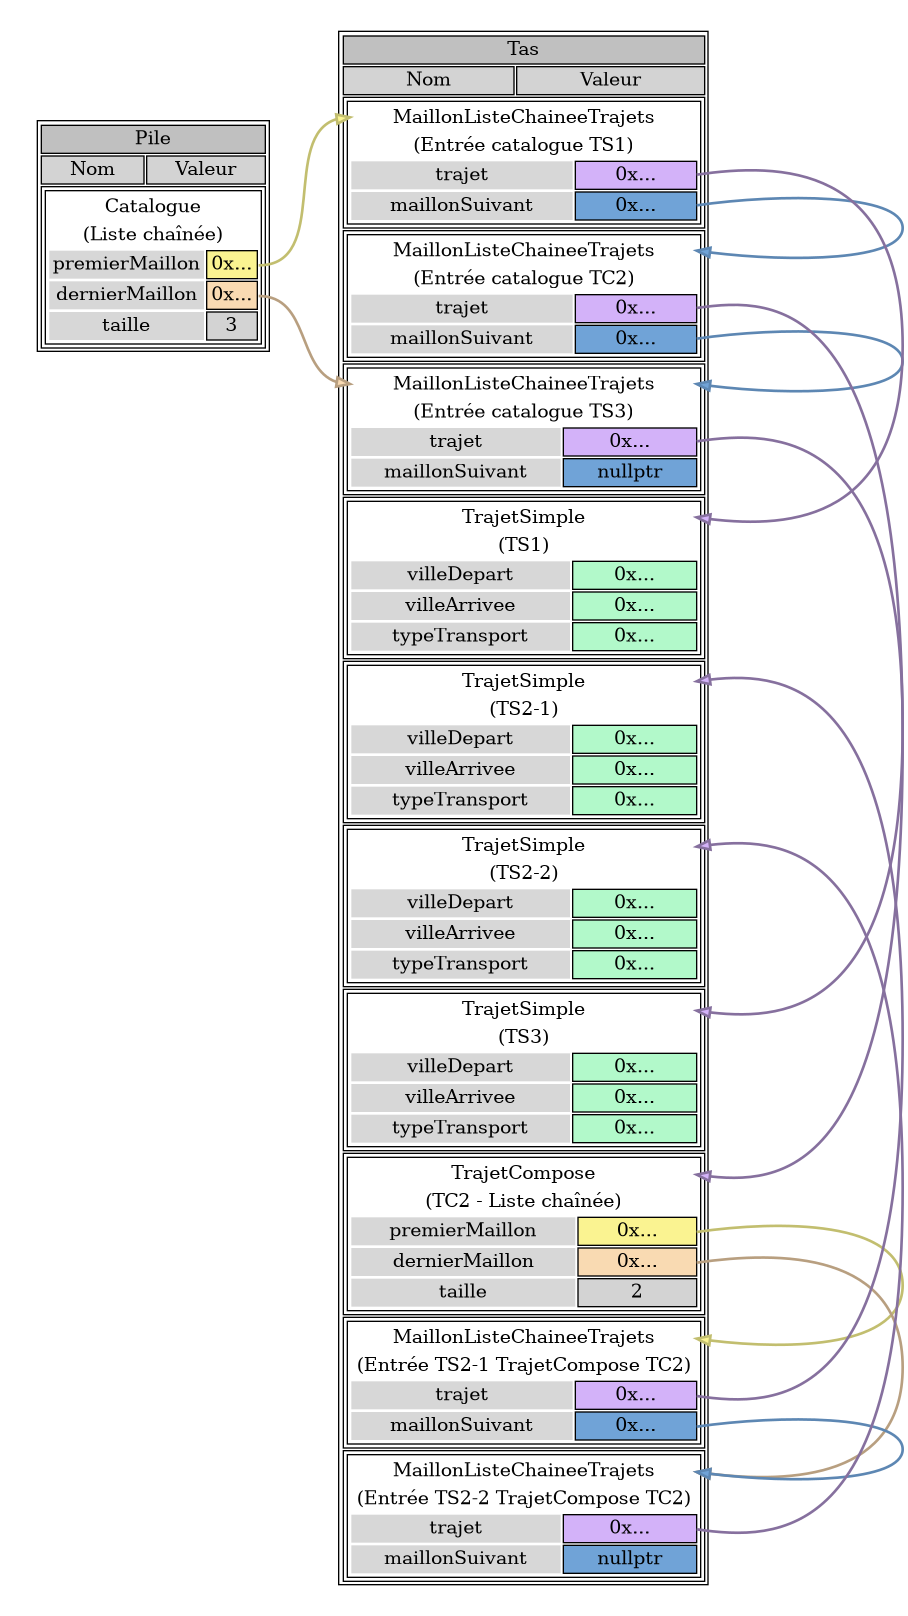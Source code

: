 @startuml

digraph memory {

  rankdir = LR;

  overlap = false;
  splines = true;

  subgraph cluster_0 {
    color=none;

    pile
    [
    shape = none
    label = <<table border="1" cellspacing="2">

    <tr><td colspan="2" border="1" bgcolor="gray">Pile</td></tr>
    <tr><td border="1" bgcolor="lightgray">Nom</td><td border="1" bgcolor="lightgray">Valeur</td></tr>

    'Zone mémoire du catalogue'
    <tr>
    <td colspan="2">
    <table>
    <tr>
    <td colspan="2" border="0">Catalogue</td>
    </tr>
    <tr>
    <td colspan="2" border="0">(Liste chaînée)</td>
    </tr>

    <tr>
    <td bgcolor="#d7d7d7" border="0">premierMaillon</td>
    <td bgcolor="#faf391" border="1" port="cpm">0x...</td>
    </tr>

    <tr>
    <td bgcolor="#d7d7d7" border="0">dernierMaillon</td>
    <td bgcolor="#f9dab2" border="1" port="cdm">0x...</td>
    </tr>

    <tr>
    <td bgcolor="#d7d7d7" border="0">taille</td>
    <td bgcolor="lightgray" border="1" port="cdm">3</td>
    </tr>

    </table>
    </td>
    </tr>
    'Fin de la zone mémoire du catalogue'

    </table>>
    ]

    tas
    [
    shape = none
    label = <<table border="1" cellspacing="2">

    <tr><td colspan="2" border="1" bgcolor="gray">Tas</td></tr>
    <tr><td border="1" bgcolor="lightgray">Nom</td><td border="1" bgcolor="lightgray">Valeur</td></tr>

    'Zone mémoire maillon catalogue m1'
    <tr>
    <td colspan="2">
    <table>
    <tr>
    <td port="m1" colspan="2" border="0">MaillonListeChaineeTrajets</td>
    </tr>
    <tr>
    <td colspan="2" border="0">(Entrée catalogue TS1)</td>
    </tr>

    <tr>
    <td bgcolor="#d7d7d7" border="0">trajet</td>
    <td bgcolor="#d3b2f9" border="1" port="m1t">0x...</td>
    </tr>

    <tr>
    <td bgcolor="#d7d7d7" border="0">maillonSuivant</td>
    <td bgcolor="#70a3d7" border="1" port="m1ms">0x...</td>
    </tr>

    </table>
    </td>
    </tr>
    'Fin de la zone mémoire maillon catalogue m1'

    'Zone mémoire maillon catalogue m2'
    <tr>
    <td colspan="2">
    <table>
    <tr>
    <td port="m2" colspan="2" border="0">MaillonListeChaineeTrajets</td>
    </tr>
    <tr>
    <td colspan="2" border="0">(Entrée catalogue TC2)</td>
    </tr>

    <tr>
    <td bgcolor="#d7d7d7" border="0">trajet</td>
    <td bgcolor="#d3b2f9" border="1" port="m2t">0x...</td>
    </tr>

    <tr>
    <td bgcolor="#d7d7d7" border="0">maillonSuivant</td>
    <td bgcolor="#70a3d7" border="1" port="m2ms">0x...</td>
    </tr>

    </table>
    </td>
    </tr>
    'Fin de la zone mémoire maillon catalogue m2'

    'Zone mémoire maillon catalogue m3'
    <tr>
    <td colspan="2">
    <table>
    <tr>
    <td port="m3" colspan="2" border="0">MaillonListeChaineeTrajets</td>
    </tr>
    <tr>
    <td colspan="2" border="0">(Entrée catalogue TS3)</td>
    </tr>

    <tr>
    <td bgcolor="#d7d7d7" border="0">trajet</td>
    <td bgcolor="#d3b2f9" border="1" port="m3t">0x...</td>
    </tr>

    <tr>
    <td bgcolor="#d7d7d7" border="0">maillonSuivant</td>
    <td bgcolor="#70a3d7" border="1" port="m3ms">nullptr</td>
    </tr>

    </table>
    </td>
    </tr>
    'Fin de la zone mémoire maillon catalogue m3'

    'Zone mémoire trajet simple TS1'
    <tr>
    <td colspan="2">
    <table>
    <tr>
    <td port="ts1" colspan="2" border="0">TrajetSimple</td>
    </tr>
    <tr>
    <td colspan="2" border="0">(TS1)</td>
    </tr>

    <tr>
    <td bgcolor="#d7d7d7" border="0">villeDepart</td>
    <td bgcolor="#b2f9ca" port="ts1villedep" border="1">0x...</td>
    </tr>

    <tr>
    <td bgcolor="#d7d7d7" border="0">villeArrivee</td>
    <td bgcolor="#b2f9ca" port="ts1villearr" border="1">0x...</td>
    </tr>

    <tr>
    <td bgcolor="#d7d7d7" border="0">typeTransport</td>
    <td bgcolor="#b2f9ca" port="ts1typetransp" border="1">0x...</td>
    </tr>

    </table>
    </td>
    </tr>
    'Fin de la zone mémoire TS1'

    'Zone mémoire trajet simple TS2-1'
    <tr>
    <td colspan="2">
    <table>
    <tr>
    <td port="ts2_1" colspan="2" border="0">TrajetSimple</td>
    </tr>
    <tr>
    <td colspan="2" border="0">(TS2-1)</td>
    </tr>

    <tr>
    <td bgcolor="#d7d7d7" border="0">villeDepart</td>
    <td bgcolor="#b2f9ca" port="ts2_1villedep" border="1">0x...</td>
    </tr>

    <tr>
    <td bgcolor="#d7d7d7" border="0">villeArrivee</td>
    <td bgcolor="#b2f9ca" port="ts2_1villearr" border="1">0x...</td>
    </tr>

    <tr>
    <td bgcolor="#d7d7d7" border="0">typeTransport</td>
    <td bgcolor="#b2f9ca" port="ts2_1typetransp" border="1">0x...</td>
    </tr>

    </table>
    </td>
    </tr>
    'Fin de la zone mémoire TS2-1'

    'Zone mémoire trajet simple TS2-2'
    <tr>
    <td colspan="2">
    <table>
    <tr>
    <td port="ts2_2" colspan="2" border="0">TrajetSimple</td>
    </tr>
    <tr>
    <td colspan="2" border="0">(TS2-2)</td>
    </tr>

    <tr>
    <td bgcolor="#d7d7d7" border="0">villeDepart</td>
    <td bgcolor="#b2f9ca" port="ts2_2villedep" border="1">0x...</td>
    </tr>

    <tr>
    <td bgcolor="#d7d7d7" border="0">villeArrivee</td>
    <td bgcolor="#b2f9ca" port="ts2_2villearr" border="1">0x...</td>
    </tr>

    <tr>
    <td bgcolor="#d7d7d7" border="0">typeTransport</td>
    <td bgcolor="#b2f9ca" port="ts2_2typetransp" border="1">0x...</td>
    </tr>

    </table>
    </td>
    </tr>
    'Fin de la zone mémoire TS2-2'

    'Zone mémoire trajet simple TS3'
    <tr>
    <td colspan="2">
    <table>
    <tr>
    <td port="ts3" colspan="2" border="0">TrajetSimple</td>
    </tr>
    <tr>
    <td colspan="2" border="0">(TS3)</td>
    </tr>

    <tr>
    <td bgcolor="#d7d7d7" border="0">villeDepart</td>
    <td bgcolor="#b2f9ca" port="ts3villedep" border="1">0x...</td>
    </tr>

    <tr>
    <td bgcolor="#d7d7d7" border="0">villeArrivee</td>
    <td bgcolor="#b2f9ca" port="ts3villearr" border="1">0x...</td>
    </tr>

    <tr>
    <td bgcolor="#d7d7d7" border="0">typeTransport</td>
    <td bgcolor="#b2f9ca" port="ts3typetransp" border="1">0x...</td>
    </tr>

    </table>
    </td>
    </tr>
    'Fin de la zone mémoire TS3'

    'Zone mémoire trajet simple TC2'
    <tr>
    <td colspan="2">
    <table>
    <tr>
    <td port="tc2" colspan="2" border="0">TrajetCompose</td>
    </tr>
    <tr>
    <td colspan="2" border="0">(TC2 - Liste chaînée)</td>
    </tr>

    <tr>
    <td bgcolor="#d7d7d7" border="0">premierMaillon</td>
    <td bgcolor="#faf391" port="tc2pm" border="1">0x...</td>
    </tr>

    <tr>
    <td bgcolor="#d7d7d7" border="0">dernierMaillon</td>
    <td bgcolor="#f9dab2" port="tc2dm" border="1">0x...</td>
    </tr>

    <tr>
    <td bgcolor="#d7d7d7" border="0">taille</td>
    <td bgcolor="lightgray" border="1" port="cdm">2</td>
    </tr>

    </table>
    </td>
    </tr>
    'Fin de la zone mémoire TC2'

    'Zone mémoire maillon trajet composé mtc1'
    <tr>
    <td colspan="2">
    <table>
    <tr>
    <td port="mtc2_1" colspan="2" border="0">MaillonListeChaineeTrajets</td>
    </tr>
    <tr>
    <td colspan="2" border="0">(Entrée TS2-1 TrajetCompose TC2)</td>
    </tr>

    <tr>
    <td bgcolor="#d7d7d7" border="0">trajet</td>
    <td bgcolor="#d3b2f9" border="1" port="mtc2_1t">0x...</td>
    </tr>

    <tr>
    <td bgcolor="#d7d7d7" border="0">maillonSuivant</td>
    <td bgcolor="#70a3d7" border="1" port="mtc2_1ms">0x...</td>
    </tr>

    </table>
    </td>
    </tr>
    'Fin de la zone mémoire maillon catalogue mtc1'

    'Zone mémoire maillon trajet composé mtc2'
    <tr>
    <td colspan="2">
    <table>
    <tr>
    <td port="mtc2_2" colspan="2" border="0">MaillonListeChaineeTrajets</td>
    </tr>
    <tr>
    <td colspan="2" border="0">(Entrée TS2-2 TrajetCompose TC2)</td>
    </tr>

    <tr>
    <td bgcolor="#d7d7d7" border="0">trajet</td>
    <td bgcolor="#d3b2f9" border="1" port="mtc2_2t">0x...</td>
    </tr>

    <tr>
    <td bgcolor="#d7d7d7" border="0">maillonSuivant</td>
    <td bgcolor="#70a3d7" border="1" port="mtc2_2ms">nullptr</td>
    </tr>

    </table>
    </td>
    </tr>
    'Fin de la zone mémoire maillon catalogue mtc2'

    </table>>
    ]

    pile:cpm:e -> tas:m1:w [penwidth=2 color="#c2be6f" fillcolor="#faf391"]
    pile:cdm:e -> tas:m3:w [penwidth=2 color="#b89f80" fillcolor="#f9dab2"]

    tas:tc2pm:e -> tas:mtc2_1:e [penwidth=2 color="#c2be6f" fillcolor="#faf391"]
    tas:tc2dm:e -> tas:mtc2_2:e [penwidth=2 color="#b89f80" fillcolor="#f9dab2"]

    tas:m1ms:e -> tas:m2:e [penwidth=2 color="#5d87b3" fillcolor="#70a3d7"]
    tas:m2ms:e -> tas:m3:e [penwidth=2 color="#5d87b3" fillcolor="#70a3d7"]
    tas:mtc2_1ms:e -> tas:mtc2_2:e [penwidth=2 color="#5d87b3" fillcolor="#70a3d7"]

    tas:m1t:e -> tas:ts1:e [penwidth=2 color="#86709e" fillcolor="#d3b2f9"]
    tas:m2t:e -> tas:tc2:e [penwidth=2 color="#86709e" fillcolor="#d3b2f9"]
    tas:m3t:e -> tas:ts3:e [penwidth=2 color="#86709e" fillcolor="#d3b2f9"]

    tas:mtc2_1t:e -> tas:ts2_1:e [penwidth=2 color="#86709e" fillcolor="#d3b2f9"]
    tas:mtc2_2t:e -> tas:ts2_2:e [penwidth=2 color="#86709e" fillcolor="#d3b2f9"]
  }

}

@enduml
